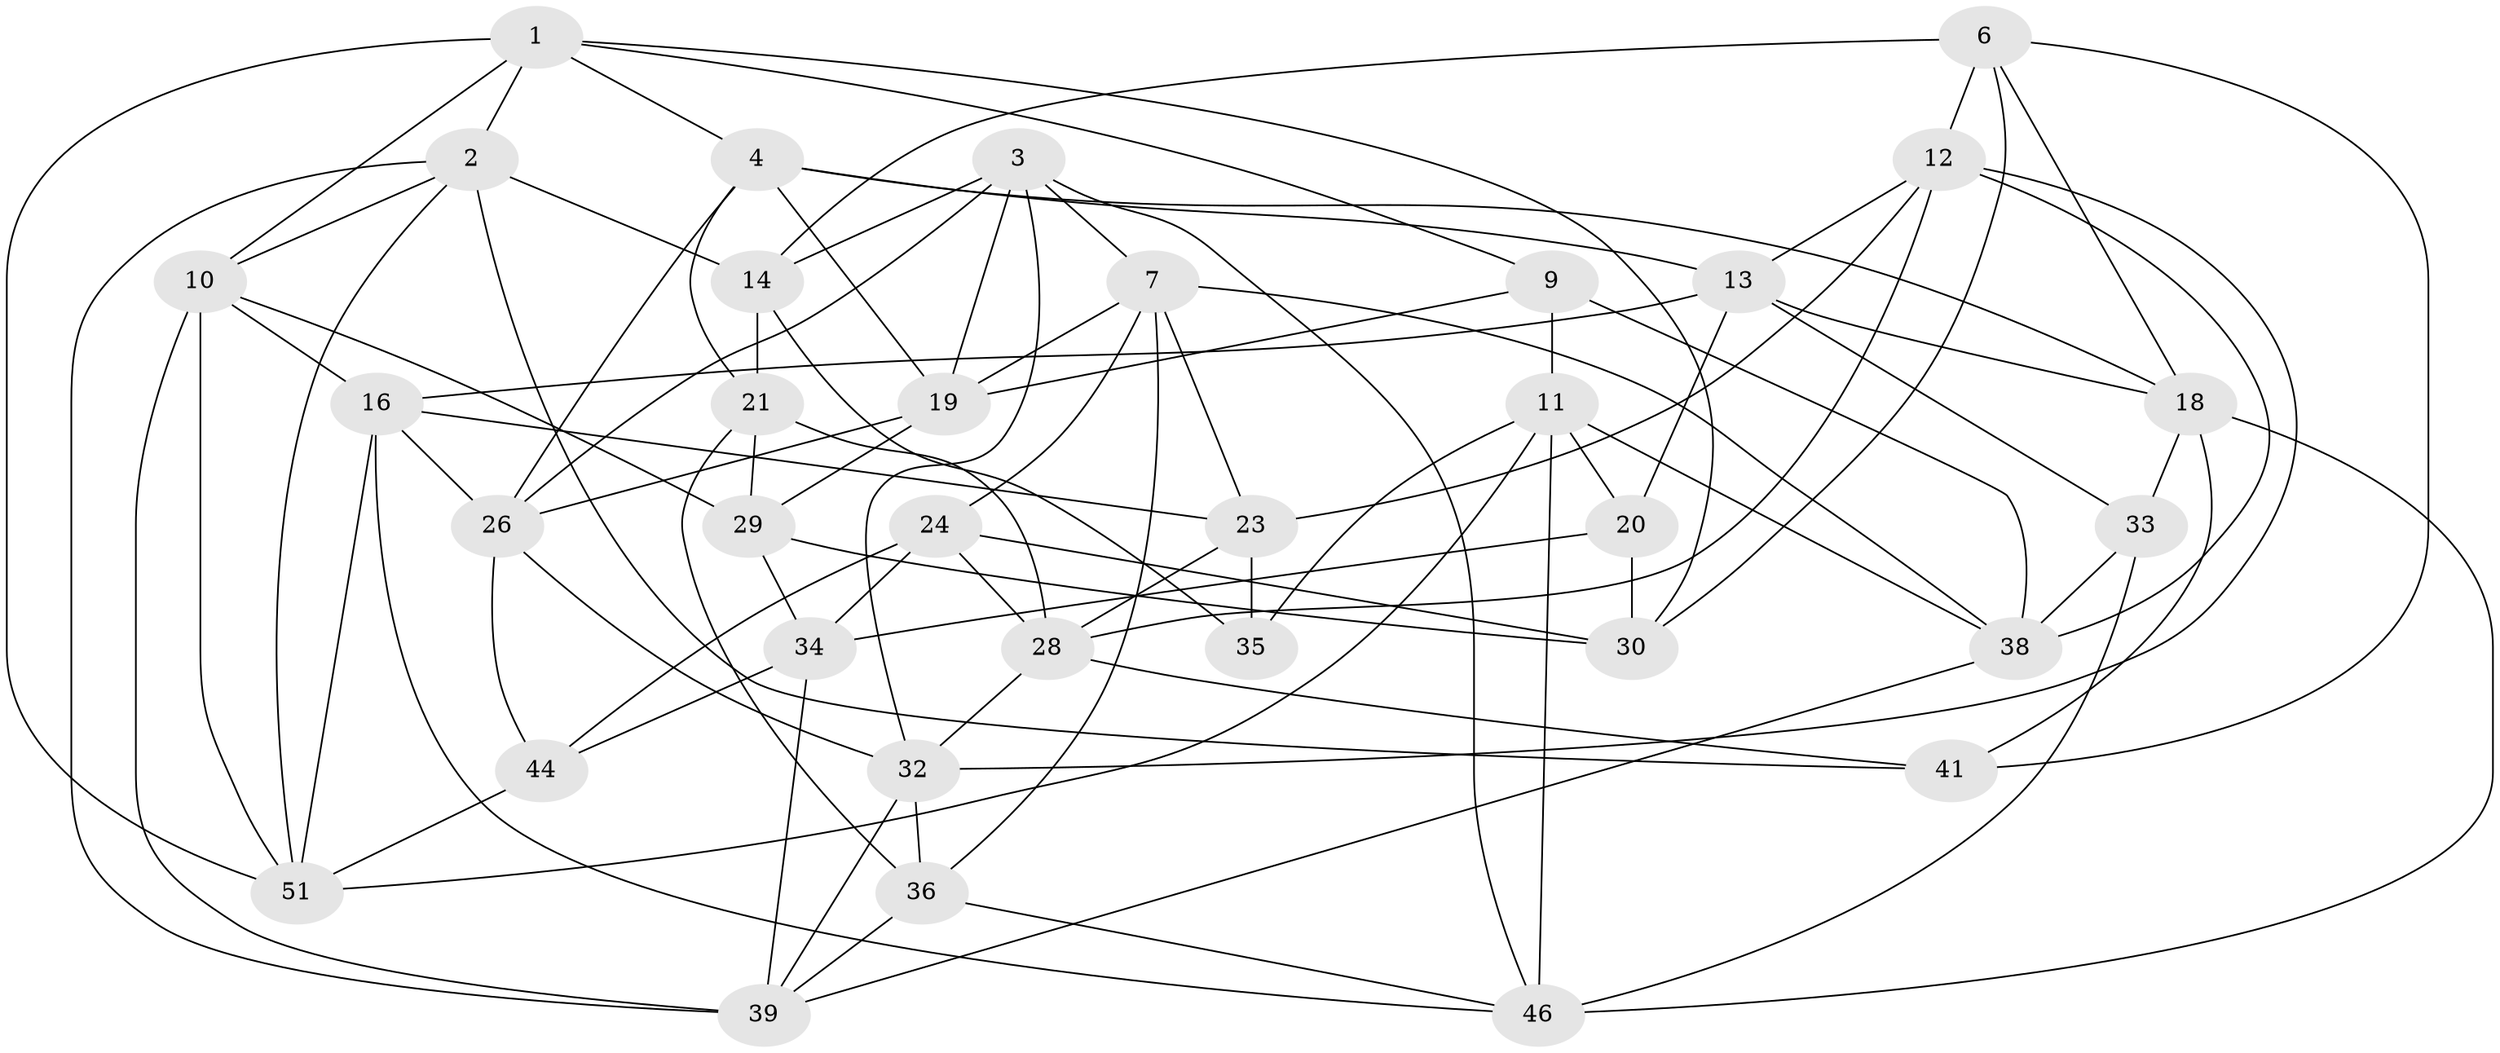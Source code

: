 // original degree distribution, {4: 1.0}
// Generated by graph-tools (version 1.1) at 2025/42/03/06/25 10:42:21]
// undirected, 34 vertices, 91 edges
graph export_dot {
graph [start="1"]
  node [color=gray90,style=filled];
  1 [super="+25"];
  2 [super="+5"];
  3 [super="+8"];
  4 [super="+15"];
  6 [super="+56"];
  7 [super="+17"];
  9;
  10 [super="+49"];
  11 [super="+31"];
  12 [super="+22"];
  13 [super="+27"];
  14 [super="+42"];
  16 [super="+58"];
  18 [super="+55"];
  19 [super="+37"];
  20;
  21 [super="+54"];
  23 [super="+40"];
  24 [super="+45"];
  26 [super="+43"];
  28 [super="+50"];
  29 [super="+57"];
  30 [super="+60"];
  32 [super="+52"];
  33;
  34 [super="+62"];
  35;
  36 [super="+61"];
  38 [super="+48"];
  39 [super="+47"];
  41;
  44;
  46 [super="+59"];
  51 [super="+53"];
  1 -- 2;
  1 -- 51;
  1 -- 4;
  1 -- 9;
  1 -- 30;
  1 -- 10;
  2 -- 41;
  2 -- 51;
  2 -- 10;
  2 -- 39;
  2 -- 14;
  3 -- 46;
  3 -- 19;
  3 -- 32;
  3 -- 26;
  3 -- 14;
  3 -- 7;
  4 -- 26;
  4 -- 13;
  4 -- 18;
  4 -- 19;
  4 -- 21;
  6 -- 14 [weight=2];
  6 -- 18;
  6 -- 41;
  6 -- 30;
  6 -- 12;
  7 -- 23;
  7 -- 24;
  7 -- 38;
  7 -- 19;
  7 -- 36;
  9 -- 11;
  9 -- 19;
  9 -- 38;
  10 -- 39;
  10 -- 16;
  10 -- 51;
  10 -- 29;
  11 -- 51;
  11 -- 35;
  11 -- 20;
  11 -- 38;
  11 -- 46;
  12 -- 28;
  12 -- 32;
  12 -- 13;
  12 -- 38;
  12 -- 23;
  13 -- 18;
  13 -- 20;
  13 -- 16;
  13 -- 33;
  14 -- 35;
  14 -- 21;
  16 -- 26;
  16 -- 51;
  16 -- 46;
  16 -- 23;
  18 -- 41;
  18 -- 33;
  18 -- 46;
  19 -- 29;
  19 -- 26;
  20 -- 34;
  20 -- 30;
  21 -- 36 [weight=2];
  21 -- 29;
  21 -- 28;
  23 -- 28;
  23 -- 35 [weight=2];
  24 -- 28;
  24 -- 44;
  24 -- 30 [weight=2];
  24 -- 34;
  26 -- 44;
  26 -- 32;
  28 -- 32;
  28 -- 41;
  29 -- 34 [weight=2];
  29 -- 30;
  32 -- 36;
  32 -- 39;
  33 -- 46;
  33 -- 38;
  34 -- 39;
  34 -- 44;
  36 -- 39;
  36 -- 46;
  38 -- 39;
  44 -- 51;
}
